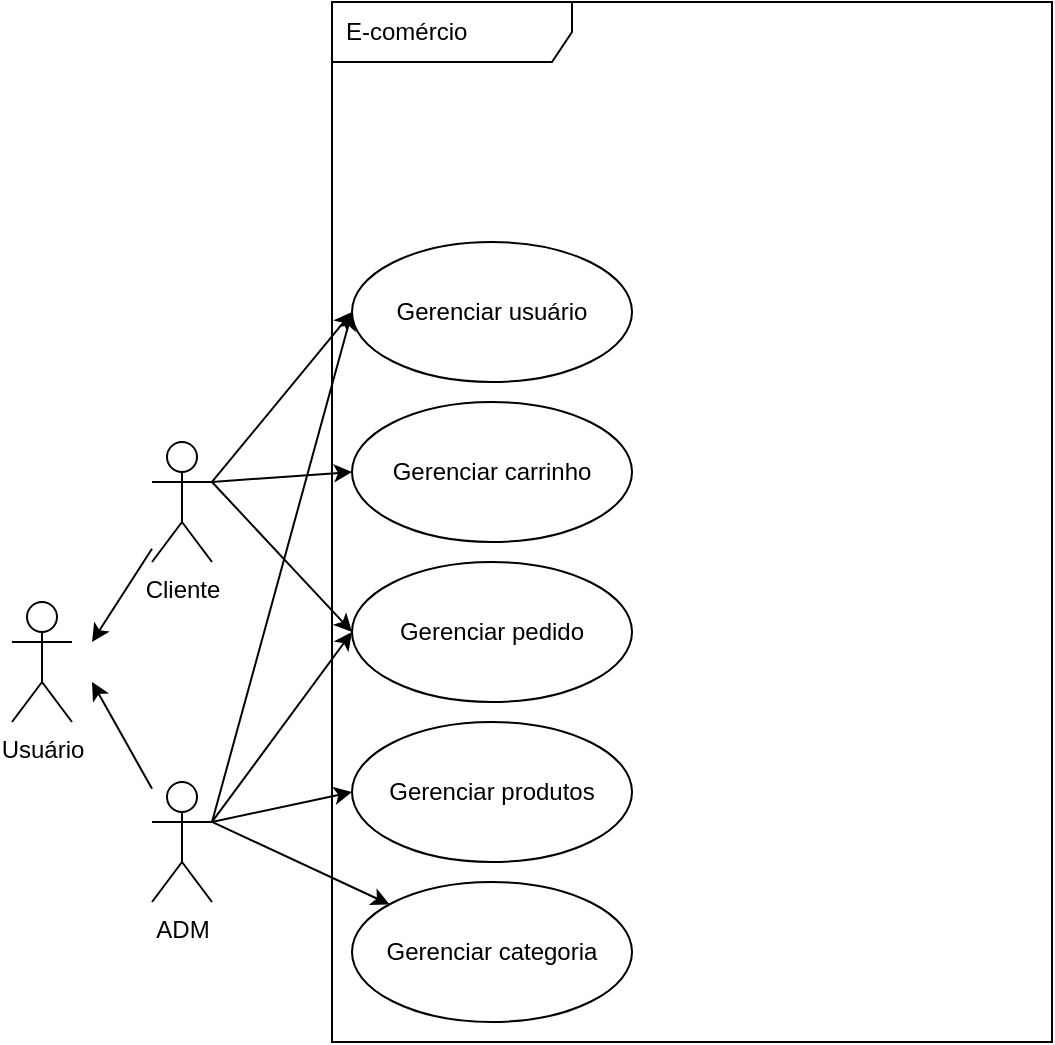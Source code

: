 <mxfile>
    <diagram id="MRyNq_xAy4_W80hvWORJ" name="Visão geral">
        <mxGraphModel dx="710" dy="563" grid="1" gridSize="10" guides="1" tooltips="1" connect="1" arrows="1" fold="1" page="1" pageScale="1" pageWidth="850" pageHeight="1100" math="0" shadow="0">
            <root>
                <mxCell id="0"/>
                <mxCell id="1" parent="0"/>
                <mxCell id="mu8KOszkLtj6giQJ0sUX-28" value="E-comércio" style="shape=umlFrame;whiteSpace=wrap;html=1;width=120;height=30;boundedLbl=1;verticalAlign=middle;align=left;spacingLeft=5;" parent="1" vertex="1">
                    <mxGeometry x="200" y="40" width="360" height="520" as="geometry"/>
                </mxCell>
                <mxCell id="mu8KOszkLtj6giQJ0sUX-29" style="edgeStyle=none;html=1;exitX=1;exitY=0.333;exitDx=0;exitDy=0;exitPerimeter=0;" parent="1" source="mu8KOszkLtj6giQJ0sUX-34" target="mu8KOszkLtj6giQJ0sUX-38" edge="1">
                    <mxGeometry relative="1" as="geometry">
                        <Array as="points"/>
                    </mxGeometry>
                </mxCell>
                <mxCell id="mu8KOszkLtj6giQJ0sUX-30" style="edgeStyle=none;html=1;entryX=0;entryY=0.5;entryDx=0;entryDy=0;exitX=1;exitY=0.333;exitDx=0;exitDy=0;exitPerimeter=0;" parent="1" source="mu8KOszkLtj6giQJ0sUX-34" target="mu8KOszkLtj6giQJ0sUX-37" edge="1">
                    <mxGeometry relative="1" as="geometry">
                        <mxPoint x="160" y="460" as="sourcePoint"/>
                    </mxGeometry>
                </mxCell>
                <mxCell id="mu8KOszkLtj6giQJ0sUX-31" style="edgeStyle=none;html=1;exitX=1;exitY=0.333;exitDx=0;exitDy=0;exitPerimeter=0;entryX=0;entryY=0.5;entryDx=0;entryDy=0;" parent="1" source="mu8KOszkLtj6giQJ0sUX-34" target="mu8KOszkLtj6giQJ0sUX-36" edge="1">
                    <mxGeometry relative="1" as="geometry"/>
                </mxCell>
                <mxCell id="mu8KOszkLtj6giQJ0sUX-32" style="edgeStyle=none;html=1;" parent="1" source="mu8KOszkLtj6giQJ0sUX-34" edge="1">
                    <mxGeometry relative="1" as="geometry">
                        <mxPoint x="80" y="380" as="targetPoint"/>
                    </mxGeometry>
                </mxCell>
                <mxCell id="mu8KOszkLtj6giQJ0sUX-33" style="edgeStyle=none;html=1;exitX=1;exitY=0.333;exitDx=0;exitDy=0;exitPerimeter=0;entryX=0;entryY=0.5;entryDx=0;entryDy=0;" parent="1" source="mu8KOszkLtj6giQJ0sUX-34" target="mu8KOszkLtj6giQJ0sUX-39" edge="1">
                    <mxGeometry relative="1" as="geometry"/>
                </mxCell>
                <mxCell id="mu8KOszkLtj6giQJ0sUX-34" value="ADM" style="shape=umlActor;verticalLabelPosition=bottom;verticalAlign=top;html=1;" parent="1" vertex="1">
                    <mxGeometry x="110" y="430" width="30" height="60" as="geometry"/>
                </mxCell>
                <mxCell id="mu8KOszkLtj6giQJ0sUX-35" value="Gerenciar carrinho" style="ellipse;whiteSpace=wrap;html=1;" parent="1" vertex="1">
                    <mxGeometry x="210" y="240" width="140" height="70" as="geometry"/>
                </mxCell>
                <mxCell id="mu8KOszkLtj6giQJ0sUX-36" value="Gerenciar pedido" style="ellipse;whiteSpace=wrap;html=1;" parent="1" vertex="1">
                    <mxGeometry x="210" y="320" width="140" height="70" as="geometry"/>
                </mxCell>
                <object label="Gerenciar produtos" id="mu8KOszkLtj6giQJ0sUX-37">
                    <mxCell style="ellipse;whiteSpace=wrap;html=1;" parent="1" vertex="1">
                        <mxGeometry x="210" y="400" width="140" height="70" as="geometry"/>
                    </mxCell>
                </object>
                <mxCell id="mu8KOszkLtj6giQJ0sUX-38" value="Gerenciar categoria" style="ellipse;whiteSpace=wrap;html=1;" parent="1" vertex="1">
                    <mxGeometry x="210" y="480" width="140" height="70" as="geometry"/>
                </mxCell>
                <mxCell id="mu8KOszkLtj6giQJ0sUX-39" value="Gerenciar usuário" style="ellipse;whiteSpace=wrap;html=1;" parent="1" vertex="1">
                    <mxGeometry x="210" y="160" width="140" height="70" as="geometry"/>
                </mxCell>
                <mxCell id="mu8KOszkLtj6giQJ0sUX-40" style="edgeStyle=none;html=1;entryX=0;entryY=0.5;entryDx=0;entryDy=0;exitX=1;exitY=0.333;exitDx=0;exitDy=0;exitPerimeter=0;" parent="1" source="mu8KOszkLtj6giQJ0sUX-44" target="mu8KOszkLtj6giQJ0sUX-36" edge="1">
                    <mxGeometry relative="1" as="geometry"/>
                </mxCell>
                <mxCell id="mu8KOszkLtj6giQJ0sUX-41" style="edgeStyle=none;html=1;exitX=1;exitY=0.333;exitDx=0;exitDy=0;exitPerimeter=0;entryX=0;entryY=0.5;entryDx=0;entryDy=0;" parent="1" source="mu8KOszkLtj6giQJ0sUX-44" target="mu8KOszkLtj6giQJ0sUX-35" edge="1">
                    <mxGeometry relative="1" as="geometry"/>
                </mxCell>
                <mxCell id="mu8KOszkLtj6giQJ0sUX-42" style="edgeStyle=none;html=1;" parent="1" source="mu8KOszkLtj6giQJ0sUX-44" edge="1">
                    <mxGeometry relative="1" as="geometry">
                        <mxPoint x="80" y="360" as="targetPoint"/>
                    </mxGeometry>
                </mxCell>
                <mxCell id="mu8KOszkLtj6giQJ0sUX-43" style="edgeStyle=none;html=1;exitX=1;exitY=0.333;exitDx=0;exitDy=0;exitPerimeter=0;entryX=0;entryY=0.5;entryDx=0;entryDy=0;" parent="1" source="mu8KOszkLtj6giQJ0sUX-44" target="mu8KOszkLtj6giQJ0sUX-39" edge="1">
                    <mxGeometry relative="1" as="geometry">
                        <mxPoint x="140" y="210" as="targetPoint"/>
                    </mxGeometry>
                </mxCell>
                <mxCell id="mu8KOszkLtj6giQJ0sUX-44" value="Cliente" style="shape=umlActor;verticalLabelPosition=bottom;verticalAlign=top;html=1;" parent="1" vertex="1">
                    <mxGeometry x="110" y="260" width="30" height="60" as="geometry"/>
                </mxCell>
                <mxCell id="mu8KOszkLtj6giQJ0sUX-45" value="Usuário" style="shape=umlActor;verticalLabelPosition=bottom;verticalAlign=top;html=1;" parent="1" vertex="1">
                    <mxGeometry x="40" y="340" width="30" height="60" as="geometry"/>
                </mxCell>
            </root>
        </mxGraphModel>
    </diagram>
    <diagram id="YUNqZBU7u1cdBpxypdCy" name="Subdomínio - Catálogo">
        <mxGraphModel dx="710" dy="563" grid="1" gridSize="10" guides="1" tooltips="1" connect="1" arrows="1" fold="1" page="1" pageScale="1" pageWidth="850" pageHeight="1100" math="0" shadow="0">
            <root>
                <mxCell id="0"/>
                <mxCell id="1" parent="0"/>
                <mxCell id="L8GtCw55xcFPWw59osvT-1" value="Subdomínio - catálogo" style="shape=umlFrame;whiteSpace=wrap;html=1;width=120;height=30;boundedLbl=1;verticalAlign=middle;align=left;spacingLeft=5;" parent="1" vertex="1">
                    <mxGeometry x="120" y="40" width="720" height="800" as="geometry"/>
                </mxCell>
                <mxCell id="L8GtCw55xcFPWw59osvT-13" style="edgeStyle=none;html=1;exitX=1;exitY=0.333;exitDx=0;exitDy=0;exitPerimeter=0;entryX=0;entryY=0;entryDx=0;entryDy=0;" parent="1" source="_bqw30x7r8TBNo5rcctJ-2" target="L8GtCw55xcFPWw59osvT-4" edge="1">
                    <mxGeometry relative="1" as="geometry">
                        <mxPoint x="80" y="640" as="sourcePoint"/>
                    </mxGeometry>
                </mxCell>
                <mxCell id="L8GtCw55xcFPWw59osvT-4" value="Gerenciar categoria" style="ellipse;whiteSpace=wrap;html=1;" parent="1" vertex="1">
                    <mxGeometry x="160" y="600" width="118" height="80" as="geometry"/>
                </mxCell>
                <mxCell id="L8GtCw55xcFPWw59osvT-5" value="Atualizar categoria" style="ellipse;whiteSpace=wrap;html=1;" parent="1" vertex="1">
                    <mxGeometry x="360" y="570" width="120" height="60" as="geometry"/>
                </mxCell>
                <mxCell id="L8GtCw55xcFPWw59osvT-6" value="Recuperar categoria" style="ellipse;whiteSpace=wrap;html=1;" parent="1" vertex="1">
                    <mxGeometry x="360" y="650" width="120" height="60" as="geometry"/>
                </mxCell>
                <mxCell id="L8GtCw55xcFPWw59osvT-7" value="Deletar categoria" style="ellipse;whiteSpace=wrap;html=1;" parent="1" vertex="1">
                    <mxGeometry x="360" y="730" width="120" height="60" as="geometry"/>
                </mxCell>
                <mxCell id="L8GtCw55xcFPWw59osvT-8" value="Criar categoria" style="ellipse;whiteSpace=wrap;html=1;" parent="1" vertex="1">
                    <mxGeometry x="360" y="490" width="120" height="60" as="geometry"/>
                </mxCell>
                <mxCell id="L8GtCw55xcFPWw59osvT-9" value="Recuperar categoria por ID" style="ellipse;whiteSpace=wrap;html=1;" parent="1" vertex="1">
                    <mxGeometry x="560" y="530" width="120" height="60" as="geometry"/>
                </mxCell>
                <mxCell id="L8GtCw55xcFPWw59osvT-10" value="Recuperar por filtro" style="ellipse;whiteSpace=wrap;html=1;" parent="1" vertex="1">
                    <mxGeometry x="560" y="610" width="120" height="60" as="geometry"/>
                </mxCell>
                <mxCell id="L8GtCw55xcFPWw59osvT-11" value="" style="html=1;verticalAlign=bottom;labelBackgroundColor=none;endArrow=block;endFill=1;exitX=0;exitY=0.5;exitDx=0;exitDy=0;entryX=1;entryY=0;entryDx=0;entryDy=0;" parent="1" source="L8GtCw55xcFPWw59osvT-9" target="L8GtCw55xcFPWw59osvT-5" edge="1">
                    <mxGeometry width="160" relative="1" as="geometry">
                        <mxPoint x="378" y="600" as="sourcePoint"/>
                        <mxPoint x="538" y="600" as="targetPoint"/>
                    </mxGeometry>
                </mxCell>
                <mxCell id="L8GtCw55xcFPWw59osvT-12" value="" style="html=1;verticalAlign=bottom;labelBackgroundColor=none;endArrow=block;endFill=1;exitX=0;exitY=0.5;exitDx=0;exitDy=0;entryX=1;entryY=1;entryDx=0;entryDy=0;" parent="1" source="L8GtCw55xcFPWw59osvT-10" target="L8GtCw55xcFPWw59osvT-5" edge="1">
                    <mxGeometry width="160" relative="1" as="geometry">
                        <mxPoint x="378" y="600" as="sourcePoint"/>
                        <mxPoint x="538" y="600" as="targetPoint"/>
                    </mxGeometry>
                </mxCell>
                <mxCell id="L8GtCw55xcFPWw59osvT-14" value="&amp;lt;&amp;lt;extend&amp;gt;&amp;gt;" style="html=1;verticalAlign=bottom;labelBackgroundColor=none;endArrow=open;endFill=0;dashed=1;exitX=0;exitY=0.5;exitDx=0;exitDy=0;entryX=0.5;entryY=0;entryDx=0;entryDy=0;" parent="1" source="L8GtCw55xcFPWw59osvT-8" target="L8GtCw55xcFPWw59osvT-4" edge="1">
                    <mxGeometry width="160" relative="1" as="geometry">
                        <mxPoint x="320" y="600" as="sourcePoint"/>
                        <mxPoint x="480" y="600" as="targetPoint"/>
                    </mxGeometry>
                </mxCell>
                <mxCell id="L8GtCw55xcFPWw59osvT-15" value="&amp;lt;&amp;lt;extend&amp;gt;&amp;gt;" style="html=1;verticalAlign=bottom;labelBackgroundColor=none;endArrow=open;endFill=0;dashed=1;exitX=0;exitY=0.5;exitDx=0;exitDy=0;entryX=1;entryY=0;entryDx=0;entryDy=0;" parent="1" source="L8GtCw55xcFPWw59osvT-5" target="L8GtCw55xcFPWw59osvT-4" edge="1">
                    <mxGeometry width="160" relative="1" as="geometry">
                        <mxPoint x="320" y="600" as="sourcePoint"/>
                        <mxPoint x="480" y="600" as="targetPoint"/>
                    </mxGeometry>
                </mxCell>
                <mxCell id="L8GtCw55xcFPWw59osvT-16" value="&amp;lt;&amp;lt;extend&amp;gt;&amp;gt;" style="html=1;verticalAlign=bottom;labelBackgroundColor=none;endArrow=open;endFill=0;dashed=1;exitX=0;exitY=0.5;exitDx=0;exitDy=0;entryX=1;entryY=1;entryDx=0;entryDy=0;" parent="1" source="L8GtCw55xcFPWw59osvT-6" target="L8GtCw55xcFPWw59osvT-4" edge="1">
                    <mxGeometry x="-0.081" y="9" width="160" relative="1" as="geometry">
                        <mxPoint x="320" y="600" as="sourcePoint"/>
                        <mxPoint x="480" y="600" as="targetPoint"/>
                        <mxPoint as="offset"/>
                    </mxGeometry>
                </mxCell>
                <mxCell id="L8GtCw55xcFPWw59osvT-17" value="&amp;lt;&amp;lt;extend&amp;gt;&amp;gt;" style="html=1;verticalAlign=bottom;labelBackgroundColor=none;endArrow=open;endFill=0;dashed=1;exitX=0;exitY=0.5;exitDx=0;exitDy=0;entryX=0.5;entryY=1;entryDx=0;entryDy=0;" parent="1" source="L8GtCw55xcFPWw59osvT-7" target="L8GtCw55xcFPWw59osvT-4" edge="1">
                    <mxGeometry width="160" relative="1" as="geometry">
                        <mxPoint x="320" y="600" as="sourcePoint"/>
                        <mxPoint x="480" y="600" as="targetPoint"/>
                    </mxGeometry>
                </mxCell>
                <mxCell id="_bqw30x7r8TBNo5rcctJ-1" style="edgeStyle=none;html=1;entryX=0;entryY=0.5;entryDx=0;entryDy=0;exitX=1;exitY=0.333;exitDx=0;exitDy=0;exitPerimeter=0;" parent="1" source="_bqw30x7r8TBNo5rcctJ-2" target="_bqw30x7r8TBNo5rcctJ-3" edge="1">
                    <mxGeometry relative="1" as="geometry">
                        <mxPoint x="80" y="426.667" as="sourcePoint"/>
                    </mxGeometry>
                </mxCell>
                <mxCell id="_bqw30x7r8TBNo5rcctJ-2" value="Adm" style="shape=umlActor;verticalLabelPosition=bottom;verticalAlign=top;html=1;" parent="1" vertex="1">
                    <mxGeometry x="40" y="390" width="40" height="80" as="geometry"/>
                </mxCell>
                <mxCell id="_bqw30x7r8TBNo5rcctJ-3" value="Gerenciar produto" style="ellipse;whiteSpace=wrap;html=1;" parent="1" vertex="1">
                    <mxGeometry x="160" y="200" width="118" height="80" as="geometry"/>
                </mxCell>
                <mxCell id="_bqw30x7r8TBNo5rcctJ-4" value="Atualizar produto" style="ellipse;whiteSpace=wrap;html=1;" parent="1" vertex="1">
                    <mxGeometry x="360" y="170" width="120" height="60" as="geometry"/>
                </mxCell>
                <mxCell id="_bqw30x7r8TBNo5rcctJ-5" value="Recuperar produto" style="ellipse;whiteSpace=wrap;html=1;" parent="1" vertex="1">
                    <mxGeometry x="360" y="250" width="120" height="60" as="geometry"/>
                </mxCell>
                <mxCell id="_bqw30x7r8TBNo5rcctJ-6" value="Deletar produto" style="ellipse;whiteSpace=wrap;html=1;" parent="1" vertex="1">
                    <mxGeometry x="360" y="330" width="120" height="60" as="geometry"/>
                </mxCell>
                <mxCell id="_bqw30x7r8TBNo5rcctJ-7" value="Criar produto" style="ellipse;whiteSpace=wrap;html=1;" parent="1" vertex="1">
                    <mxGeometry x="360" y="90" width="120" height="60" as="geometry"/>
                </mxCell>
                <mxCell id="_bqw30x7r8TBNo5rcctJ-8" value="Recuperar produto por ID" style="ellipse;whiteSpace=wrap;html=1;" parent="1" vertex="1">
                    <mxGeometry x="520" y="130" width="120" height="60" as="geometry"/>
                </mxCell>
                <mxCell id="_bqw30x7r8TBNo5rcctJ-9" value="Recuperar por filtro" style="ellipse;whiteSpace=wrap;html=1;" parent="1" vertex="1">
                    <mxGeometry x="520" y="210" width="120" height="60" as="geometry"/>
                </mxCell>
                <mxCell id="_bqw30x7r8TBNo5rcctJ-10" value="" style="html=1;verticalAlign=bottom;labelBackgroundColor=none;endArrow=block;endFill=1;exitX=0;exitY=0.5;exitDx=0;exitDy=0;entryX=1;entryY=0;entryDx=0;entryDy=0;" parent="1" source="_bqw30x7r8TBNo5rcctJ-8" target="_bqw30x7r8TBNo5rcctJ-4" edge="1">
                    <mxGeometry width="160" relative="1" as="geometry">
                        <mxPoint x="378" y="200" as="sourcePoint"/>
                        <mxPoint x="538" y="200" as="targetPoint"/>
                    </mxGeometry>
                </mxCell>
                <mxCell id="_bqw30x7r8TBNo5rcctJ-11" value="" style="html=1;verticalAlign=bottom;labelBackgroundColor=none;endArrow=block;endFill=1;exitX=0;exitY=0.5;exitDx=0;exitDy=0;entryX=1;entryY=1;entryDx=0;entryDy=0;" parent="1" source="_bqw30x7r8TBNo5rcctJ-9" target="_bqw30x7r8TBNo5rcctJ-4" edge="1">
                    <mxGeometry width="160" relative="1" as="geometry">
                        <mxPoint x="378" y="200" as="sourcePoint"/>
                        <mxPoint x="538" y="200" as="targetPoint"/>
                    </mxGeometry>
                </mxCell>
                <mxCell id="_bqw30x7r8TBNo5rcctJ-12" value="&amp;lt;&amp;lt;extend&amp;gt;&amp;gt;" style="html=1;verticalAlign=bottom;labelBackgroundColor=none;endArrow=open;endFill=0;dashed=1;exitX=0;exitY=0.5;exitDx=0;exitDy=0;entryX=0.5;entryY=0;entryDx=0;entryDy=0;" parent="1" source="_bqw30x7r8TBNo5rcctJ-7" target="_bqw30x7r8TBNo5rcctJ-3" edge="1">
                    <mxGeometry x="0.044" y="4" width="160" relative="1" as="geometry">
                        <mxPoint x="320" y="200" as="sourcePoint"/>
                        <mxPoint x="480" y="200" as="targetPoint"/>
                        <mxPoint as="offset"/>
                    </mxGeometry>
                </mxCell>
                <mxCell id="_bqw30x7r8TBNo5rcctJ-13" value="&amp;lt;&amp;lt;extend&amp;gt;&amp;gt;" style="html=1;verticalAlign=bottom;labelBackgroundColor=none;endArrow=open;endFill=0;dashed=1;exitX=0;exitY=0.5;exitDx=0;exitDy=0;entryX=1;entryY=0;entryDx=0;entryDy=0;" parent="1" source="_bqw30x7r8TBNo5rcctJ-4" target="_bqw30x7r8TBNo5rcctJ-3" edge="1">
                    <mxGeometry x="0.017" width="160" relative="1" as="geometry">
                        <mxPoint x="360" y="200" as="sourcePoint"/>
                        <mxPoint x="313.044" y="222.88" as="targetPoint"/>
                        <mxPoint x="1" as="offset"/>
                    </mxGeometry>
                </mxCell>
                <mxCell id="_bqw30x7r8TBNo5rcctJ-14" value="&amp;lt;&amp;lt;extend&amp;gt;&amp;gt;" style="html=1;verticalAlign=bottom;labelBackgroundColor=none;endArrow=open;endFill=0;dashed=1;exitX=0;exitY=0.5;exitDx=0;exitDy=0;entryX=1;entryY=1;entryDx=0;entryDy=0;" parent="1" source="_bqw30x7r8TBNo5rcctJ-5" target="_bqw30x7r8TBNo5rcctJ-3" edge="1">
                    <mxGeometry x="-0.08" y="9" width="160" relative="1" as="geometry">
                        <mxPoint x="360" y="200" as="sourcePoint"/>
                        <mxPoint x="310" y="270" as="targetPoint"/>
                        <mxPoint as="offset"/>
                    </mxGeometry>
                </mxCell>
                <mxCell id="_bqw30x7r8TBNo5rcctJ-15" value="&amp;lt;&amp;lt;extend&amp;gt;&amp;gt;" style="html=1;verticalAlign=bottom;labelBackgroundColor=none;endArrow=open;endFill=0;dashed=1;exitX=0;exitY=0.5;exitDx=0;exitDy=0;entryX=1;entryY=1;entryDx=0;entryDy=0;" parent="1" source="_bqw30x7r8TBNo5rcctJ-6" target="_bqw30x7r8TBNo5rcctJ-3" edge="1">
                    <mxGeometry x="-0.055" y="3" width="160" relative="1" as="geometry">
                        <mxPoint x="320" y="200" as="sourcePoint"/>
                        <mxPoint x="250" y="280" as="targetPoint"/>
                        <mxPoint as="offset"/>
                    </mxGeometry>
                </mxCell>
                <mxCell id="_bqw30x7r8TBNo5rcctJ-16" value="Adicionar categoria ao produto" style="ellipse;whiteSpace=wrap;html=1;" parent="1" vertex="1">
                    <mxGeometry x="360" y="410" width="120" height="60" as="geometry"/>
                </mxCell>
                <mxCell id="_bqw30x7r8TBNo5rcctJ-17" value="&amp;lt;&amp;lt;extend&amp;gt;&amp;gt;" style="html=1;verticalAlign=bottom;labelBackgroundColor=none;endArrow=open;endFill=0;dashed=1;exitX=0;exitY=0.5;exitDx=0;exitDy=0;entryX=0.5;entryY=1;entryDx=0;entryDy=0;" parent="1" source="_bqw30x7r8TBNo5rcctJ-16" target="_bqw30x7r8TBNo5rcctJ-3" edge="1">
                    <mxGeometry x="-0.055" y="3" width="160" relative="1" as="geometry">
                        <mxPoint x="320" y="200" as="sourcePoint"/>
                        <mxPoint x="480" y="200" as="targetPoint"/>
                        <mxPoint as="offset"/>
                    </mxGeometry>
                </mxCell>
                <mxCell id="_bqw30x7r8TBNo5rcctJ-47" value="Recuperar por categoria" style="ellipse;whiteSpace=wrap;html=1;" parent="1" vertex="1">
                    <mxGeometry x="680" y="210" width="120" height="60" as="geometry"/>
                </mxCell>
                <mxCell id="_bqw30x7r8TBNo5rcctJ-49" value="&amp;lt;&amp;lt;extend&amp;gt;&amp;gt;" style="html=1;verticalAlign=bottom;labelBackgroundColor=none;endArrow=open;endFill=0;dashed=1;exitX=0;exitY=0.5;exitDx=0;exitDy=0;entryX=1;entryY=0.5;entryDx=0;entryDy=0;" parent="1" source="_bqw30x7r8TBNo5rcctJ-47" target="_bqw30x7r8TBNo5rcctJ-9" edge="1">
                    <mxGeometry width="160" relative="1" as="geometry">
                        <mxPoint x="370" y="250" as="sourcePoint"/>
                        <mxPoint x="530" y="250" as="targetPoint"/>
                    </mxGeometry>
                </mxCell>
            </root>
        </mxGraphModel>
    </diagram>
</mxfile>
